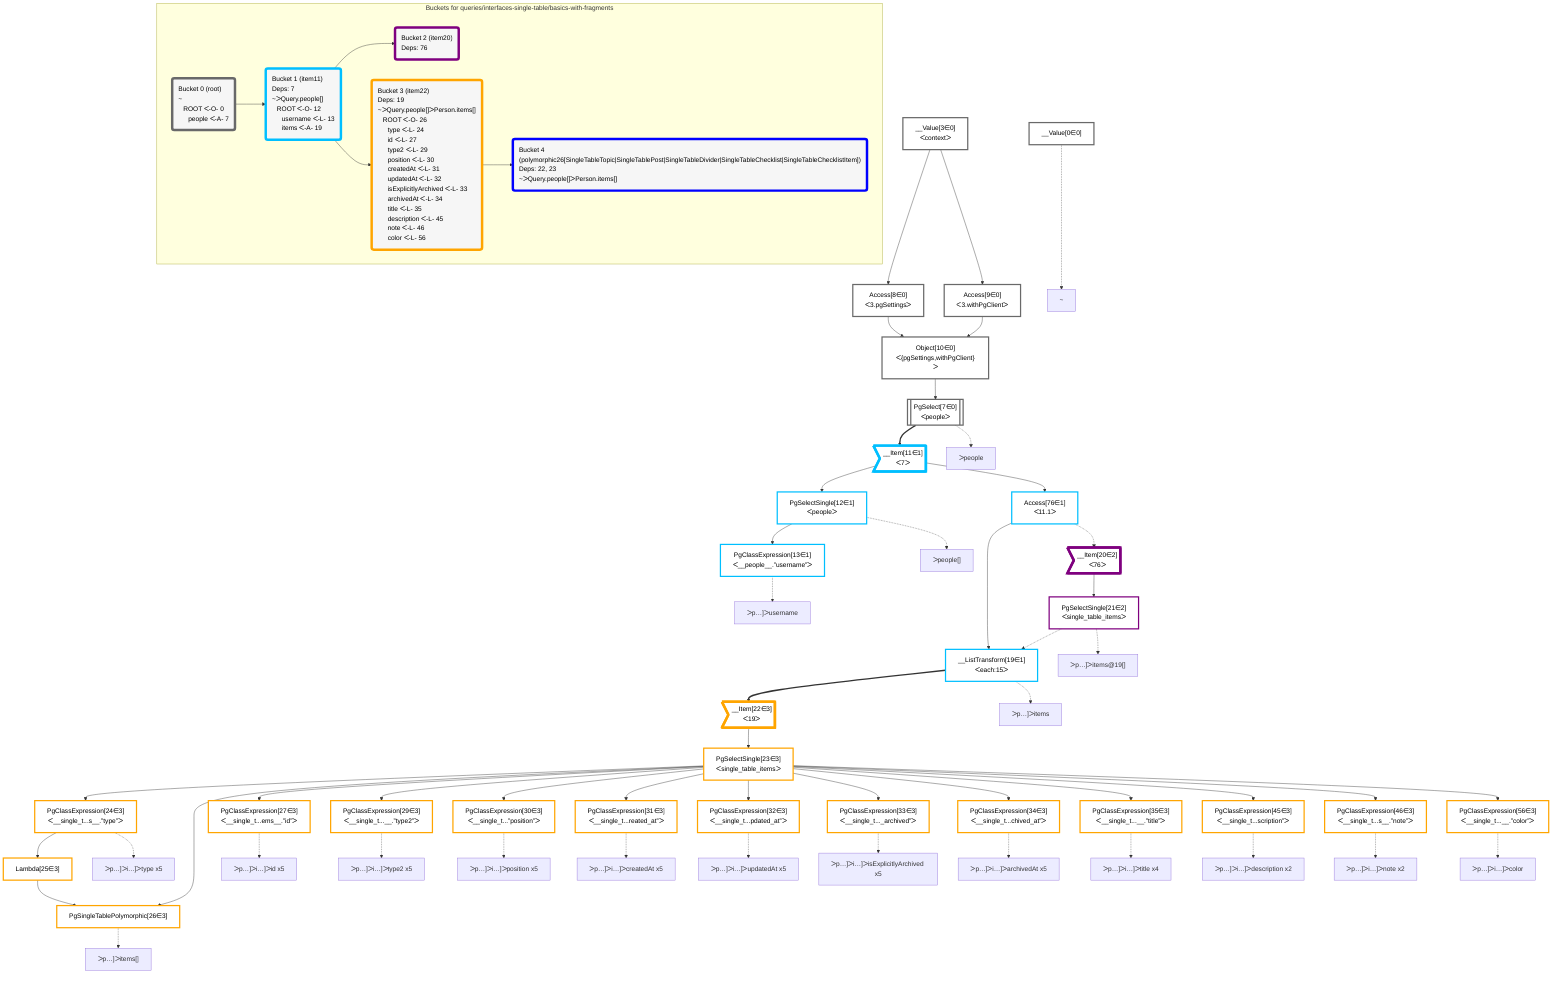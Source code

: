 graph TD
    classDef path fill:#eee,stroke:#000,color:#000
    classDef plan fill:#fff,stroke-width:3px,color:#000
    classDef itemplan fill:#fff,stroke-width:6px,color:#000
    classDef sideeffectplan fill:#f00,stroke-width:6px,color:#000
    classDef bucket fill:#f6f6f6,color:#000,stroke-width:6px,text-align:left


    %% define plans
    __Value0["__Value[0∈0]"]:::plan
    __Value3["__Value[3∈0]<br />ᐸcontextᐳ"]:::plan
    Access8["Access[8∈0]<br />ᐸ3.pgSettingsᐳ"]:::plan
    Access9["Access[9∈0]<br />ᐸ3.withPgClientᐳ"]:::plan
    Object10["Object[10∈0]<br />ᐸ{pgSettings,withPgClient}ᐳ"]:::plan
    PgSelect7[["PgSelect[7∈0]<br />ᐸpeopleᐳ"]]:::plan
    __Item11>"__Item[11∈1]<br />ᐸ7ᐳ"]:::itemplan
    PgSelectSingle12["PgSelectSingle[12∈1]<br />ᐸpeopleᐳ"]:::plan
    PgClassExpression13["PgClassExpression[13∈1]<br />ᐸ__people__.”username”ᐳ"]:::plan
    Access76["Access[76∈1]<br />ᐸ11.1ᐳ"]:::plan
    __ListTransform19["__ListTransform[19∈1]<br />ᐸeach:15ᐳ"]:::plan
    __Item20>"__Item[20∈2]<br />ᐸ76ᐳ"]:::itemplan
    PgSelectSingle21["PgSelectSingle[21∈2]<br />ᐸsingle_table_itemsᐳ"]:::plan
    __Item22>"__Item[22∈3]<br />ᐸ19ᐳ"]:::itemplan
    PgSelectSingle23["PgSelectSingle[23∈3]<br />ᐸsingle_table_itemsᐳ"]:::plan
    PgClassExpression24["PgClassExpression[24∈3]<br />ᐸ__single_t...s__.”type”ᐳ"]:::plan
    Lambda25["Lambda[25∈3]"]:::plan
    PgSingleTablePolymorphic26["PgSingleTablePolymorphic[26∈3]"]:::plan
    PgClassExpression27["PgClassExpression[27∈3]<br />ᐸ__single_t...ems__.”id”ᐳ"]:::plan
    PgClassExpression29["PgClassExpression[29∈3]<br />ᐸ__single_t...__.”type2”ᐳ"]:::plan
    PgClassExpression30["PgClassExpression[30∈3]<br />ᐸ__single_t...”position”ᐳ"]:::plan
    PgClassExpression31["PgClassExpression[31∈3]<br />ᐸ__single_t...reated_at”ᐳ"]:::plan
    PgClassExpression32["PgClassExpression[32∈3]<br />ᐸ__single_t...pdated_at”ᐳ"]:::plan
    PgClassExpression33["PgClassExpression[33∈3]<br />ᐸ__single_t..._archived”ᐳ"]:::plan
    PgClassExpression34["PgClassExpression[34∈3]<br />ᐸ__single_t...chived_at”ᐳ"]:::plan
    PgClassExpression35["PgClassExpression[35∈3]<br />ᐸ__single_t...__.”title”ᐳ"]:::plan
    PgClassExpression45["PgClassExpression[45∈3]<br />ᐸ__single_t...scription”ᐳ"]:::plan
    PgClassExpression46["PgClassExpression[46∈3]<br />ᐸ__single_t...s__.”note”ᐳ"]:::plan
    PgClassExpression56["PgClassExpression[56∈3]<br />ᐸ__single_t...__.”color”ᐳ"]:::plan

    %% plan dependencies
    __Value3 --> Access8
    __Value3 --> Access9
    Access8 & Access9 --> Object10
    Object10 --> PgSelect7
    PgSelect7 ==> __Item11
    __Item11 --> PgSelectSingle12
    PgSelectSingle12 --> PgClassExpression13
    __Item11 --> Access76
    Access76 --> __ListTransform19
    PgSelectSingle21 -.-> __ListTransform19
    Access76 -.-> __Item20
    __Item20 --> PgSelectSingle21
    __ListTransform19 ==> __Item22
    __Item22 --> PgSelectSingle23
    PgSelectSingle23 --> PgClassExpression24
    PgClassExpression24 --> Lambda25
    Lambda25 & PgSelectSingle23 --> PgSingleTablePolymorphic26
    PgSelectSingle23 --> PgClassExpression27
    PgSelectSingle23 --> PgClassExpression29
    PgSelectSingle23 --> PgClassExpression30
    PgSelectSingle23 --> PgClassExpression31
    PgSelectSingle23 --> PgClassExpression32
    PgSelectSingle23 --> PgClassExpression33
    PgSelectSingle23 --> PgClassExpression34
    PgSelectSingle23 --> PgClassExpression35
    PgSelectSingle23 --> PgClassExpression45
    PgSelectSingle23 --> PgClassExpression46
    PgSelectSingle23 --> PgClassExpression56

    %% plan-to-path relationships
    P0["~"]
    __Value0 -.-> P0
    P7["ᐳpeople"]
    PgSelect7 -.-> P7
    P12["ᐳpeople[]"]
    PgSelectSingle12 -.-> P12
    P13["ᐳp…]ᐳusername"]
    PgClassExpression13 -.-> P13
    P19["ᐳp…]ᐳitems"]
    __ListTransform19 -.-> P19
    P21["ᐳp…]ᐳitems@19[]"]
    PgSelectSingle21 -.-> P21
    P24["ᐳp…]ᐳi…]ᐳtype x5"]
    PgClassExpression24 -.-> P24
    P26["ᐳp…]ᐳitems[]"]
    PgSingleTablePolymorphic26 -.-> P26
    P27["ᐳp…]ᐳi…]ᐳid x5"]
    PgClassExpression27 -.-> P27
    P29["ᐳp…]ᐳi…]ᐳtype2 x5"]
    PgClassExpression29 -.-> P29
    P30["ᐳp…]ᐳi…]ᐳposition x5"]
    PgClassExpression30 -.-> P30
    P31["ᐳp…]ᐳi…]ᐳcreatedAt x5"]
    PgClassExpression31 -.-> P31
    P32["ᐳp…]ᐳi…]ᐳupdatedAt x5"]
    PgClassExpression32 -.-> P32
    P33["ᐳp…]ᐳi…]ᐳisExplicitlyArchived x5"]
    PgClassExpression33 -.-> P33
    P34["ᐳp…]ᐳi…]ᐳarchivedAt x5"]
    PgClassExpression34 -.-> P34
    P35["ᐳp…]ᐳi…]ᐳtitle x4"]
    PgClassExpression35 -.-> P35
    P45["ᐳp…]ᐳi…]ᐳdescription x2"]
    PgClassExpression45 -.-> P45
    P46["ᐳp…]ᐳi…]ᐳnote x2"]
    PgClassExpression46 -.-> P46
    P56["ᐳp…]ᐳi…]ᐳcolor"]
    PgClassExpression56 -.-> P56

    subgraph "Buckets for queries/interfaces-single-table/basics-with-fragments"
    Bucket0("Bucket 0 (root)<br />~<br />⠀ROOT ᐸ-O- 0<br />⠀⠀people ᐸ-A- 7"):::bucket
    classDef bucket0 stroke:#696969
    class Bucket0,__Value0,__Value3,PgSelect7,Access8,Access9,Object10 bucket0
    Bucket1("Bucket 1 (item11)<br />Deps: 7<br />~ᐳQuery.people[]<br />⠀ROOT ᐸ-O- 12<br />⠀⠀username ᐸ-L- 13<br />⠀⠀items ᐸ-A- 19"):::bucket
    classDef bucket1 stroke:#00bfff
    class Bucket1,__Item11,PgSelectSingle12,PgClassExpression13,__ListTransform19,Access76 bucket1
    Bucket2("Bucket 2 (item20)<br />Deps: 76"):::bucket
    classDef bucket2 stroke:#7f007f
    class Bucket2,__Item20,PgSelectSingle21 bucket2
    Bucket3("Bucket 3 (item22)<br />Deps: 19<br />~ᐳQuery.people[]ᐳPerson.items[]<br />⠀ROOT ᐸ-O- 26<br />⠀⠀type ᐸ-L- 24<br />⠀⠀id ᐸ-L- 27<br />⠀⠀type2 ᐸ-L- 29<br />⠀⠀position ᐸ-L- 30<br />⠀⠀createdAt ᐸ-L- 31<br />⠀⠀updatedAt ᐸ-L- 32<br />⠀⠀isExplicitlyArchived ᐸ-L- 33<br />⠀⠀archivedAt ᐸ-L- 34<br />⠀⠀title ᐸ-L- 35<br />⠀⠀description ᐸ-L- 45<br />⠀⠀note ᐸ-L- 46<br />⠀⠀color ᐸ-L- 56"):::bucket
    classDef bucket3 stroke:#ffa500
    class Bucket3,__Item22,PgSelectSingle23,PgClassExpression24,Lambda25,PgSingleTablePolymorphic26,PgClassExpression27,PgClassExpression29,PgClassExpression30,PgClassExpression31,PgClassExpression32,PgClassExpression33,PgClassExpression34,PgClassExpression35,PgClassExpression45,PgClassExpression46,PgClassExpression56 bucket3
    Bucket4("Bucket 4 (polymorphic26[SingleTableTopic|SingleTablePost|SingleTableDivider|SingleTableChecklist|SingleTableChecklistItem])<br />Deps: 22, 23<br />~ᐳQuery.people[]ᐳPerson.items[]"):::bucket
    classDef bucket4 stroke:#0000ff
    class Bucket4 bucket4
    Bucket0 --> Bucket1
    Bucket1 --> Bucket2 & Bucket3
    Bucket3 --> Bucket4
    end